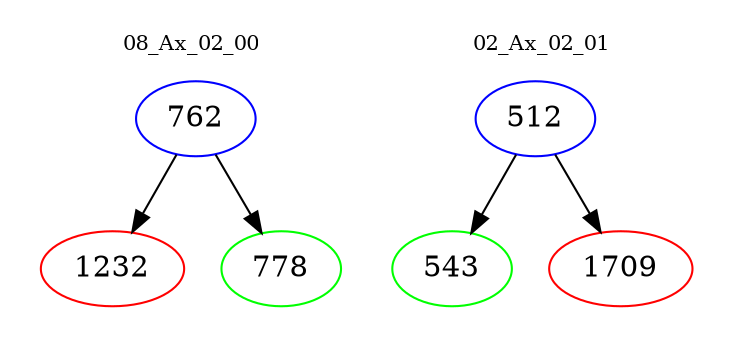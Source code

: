 digraph{
subgraph cluster_0 {
color = white
label = "08_Ax_02_00";
fontsize=10;
T0_762 [label="762", color="blue"]
T0_762 -> T0_1232 [color="black"]
T0_1232 [label="1232", color="red"]
T0_762 -> T0_778 [color="black"]
T0_778 [label="778", color="green"]
}
subgraph cluster_1 {
color = white
label = "02_Ax_02_01";
fontsize=10;
T1_512 [label="512", color="blue"]
T1_512 -> T1_543 [color="black"]
T1_543 [label="543", color="green"]
T1_512 -> T1_1709 [color="black"]
T1_1709 [label="1709", color="red"]
}
}
